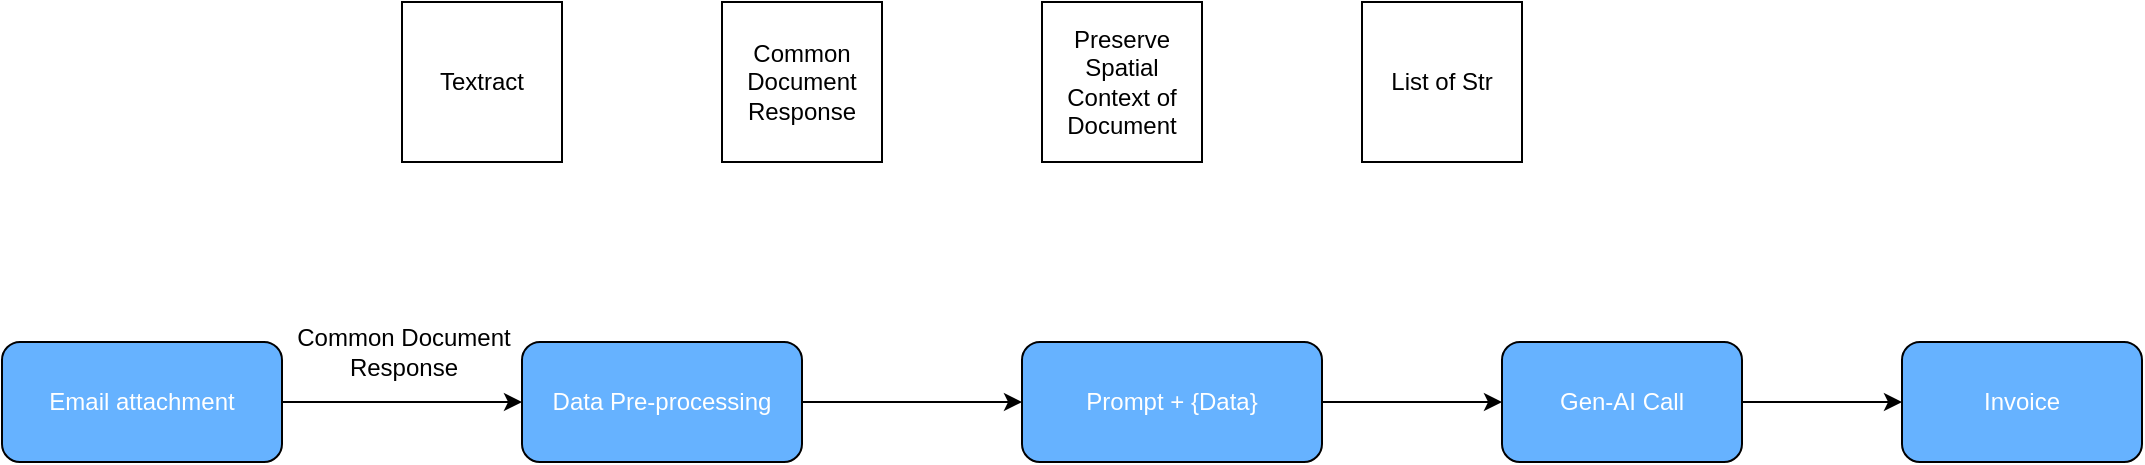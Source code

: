 <mxfile version="24.6.4" type="github">
  <diagram name="Page-1" id="VG5bV6h4mqqtLLOSffNj">
    <mxGraphModel dx="2069" dy="786" grid="1" gridSize="10" guides="1" tooltips="1" connect="1" arrows="1" fold="1" page="1" pageScale="1" pageWidth="827" pageHeight="1169" math="0" shadow="0">
      <root>
        <mxCell id="0" />
        <mxCell id="1" parent="0" />
        <mxCell id="Kyy9x063tHuGG-WXNNUe-1" value="Textract" style="whiteSpace=wrap;html=1;aspect=fixed;" vertex="1" parent="1">
          <mxGeometry x="40" y="320" width="80" height="80" as="geometry" />
        </mxCell>
        <mxCell id="Kyy9x063tHuGG-WXNNUe-2" value="Common Document Response" style="whiteSpace=wrap;html=1;aspect=fixed;" vertex="1" parent="1">
          <mxGeometry x="200" y="320" width="80" height="80" as="geometry" />
        </mxCell>
        <mxCell id="Kyy9x063tHuGG-WXNNUe-3" value="Preserve Spatial Context of Document" style="whiteSpace=wrap;html=1;aspect=fixed;" vertex="1" parent="1">
          <mxGeometry x="360" y="320" width="80" height="80" as="geometry" />
        </mxCell>
        <mxCell id="Kyy9x063tHuGG-WXNNUe-5" value="List of Str" style="whiteSpace=wrap;html=1;aspect=fixed;" vertex="1" parent="1">
          <mxGeometry x="520" y="320" width="80" height="80" as="geometry" />
        </mxCell>
        <mxCell id="Kyy9x063tHuGG-WXNNUe-12" value="Common Document Response" style="text;html=1;align=center;verticalAlign=middle;whiteSpace=wrap;rounded=0;" vertex="1" parent="1">
          <mxGeometry x="-39" y="480" width="160" height="30" as="geometry" />
        </mxCell>
        <mxCell id="Kyy9x063tHuGG-WXNNUe-21" value="&lt;font color=&quot;#ffffff&quot;&gt;Email attachment&lt;/font&gt;" style="rounded=1;whiteSpace=wrap;html=1;fillColor=#66B2FF;" vertex="1" parent="1">
          <mxGeometry x="-160" y="490" width="140" height="60" as="geometry" />
        </mxCell>
        <mxCell id="Kyy9x063tHuGG-WXNNUe-22" value="&lt;font color=&quot;#ffffff&quot;&gt;Data Pre-processing&lt;/font&gt;" style="rounded=1;whiteSpace=wrap;html=1;fillColor=#66B2FF;" vertex="1" parent="1">
          <mxGeometry x="100" y="490" width="140" height="60" as="geometry" />
        </mxCell>
        <mxCell id="Kyy9x063tHuGG-WXNNUe-24" value="&lt;font color=&quot;#ffffff&quot;&gt;Prompt + {Data}&lt;/font&gt;" style="rounded=1;whiteSpace=wrap;html=1;fillColor=#66B2FF;" vertex="1" parent="1">
          <mxGeometry x="350" y="490" width="150" height="60" as="geometry" />
        </mxCell>
        <mxCell id="Kyy9x063tHuGG-WXNNUe-25" value="&lt;font color=&quot;#ffffff&quot;&gt;Gen-AI Call&lt;/font&gt;" style="rounded=1;whiteSpace=wrap;html=1;fillColor=#66B2FF;" vertex="1" parent="1">
          <mxGeometry x="590" y="490" width="120" height="60" as="geometry" />
        </mxCell>
        <mxCell id="Kyy9x063tHuGG-WXNNUe-26" value="&lt;font color=&quot;#ffffff&quot;&gt;Invoice&lt;/font&gt;" style="rounded=1;whiteSpace=wrap;html=1;fillColor=#66B2FF;" vertex="1" parent="1">
          <mxGeometry x="790" y="490" width="120" height="60" as="geometry" />
        </mxCell>
        <mxCell id="Kyy9x063tHuGG-WXNNUe-27" value="" style="endArrow=classic;html=1;rounded=0;exitX=1;exitY=0.5;exitDx=0;exitDy=0;entryX=0;entryY=0.5;entryDx=0;entryDy=0;" edge="1" parent="1" source="Kyy9x063tHuGG-WXNNUe-21" target="Kyy9x063tHuGG-WXNNUe-22">
          <mxGeometry width="50" height="50" relative="1" as="geometry">
            <mxPoint x="390" y="600" as="sourcePoint" />
            <mxPoint x="440" y="550" as="targetPoint" />
          </mxGeometry>
        </mxCell>
        <mxCell id="Kyy9x063tHuGG-WXNNUe-28" value="" style="endArrow=classic;html=1;rounded=0;exitX=1;exitY=0.5;exitDx=0;exitDy=0;entryX=0;entryY=0.5;entryDx=0;entryDy=0;" edge="1" parent="1" source="Kyy9x063tHuGG-WXNNUe-22" target="Kyy9x063tHuGG-WXNNUe-24">
          <mxGeometry width="50" height="50" relative="1" as="geometry">
            <mxPoint x="390" y="600" as="sourcePoint" />
            <mxPoint x="440" y="550" as="targetPoint" />
          </mxGeometry>
        </mxCell>
        <mxCell id="Kyy9x063tHuGG-WXNNUe-29" value="" style="endArrow=classic;html=1;rounded=0;entryX=0;entryY=0.5;entryDx=0;entryDy=0;exitX=1;exitY=0.5;exitDx=0;exitDy=0;" edge="1" parent="1" source="Kyy9x063tHuGG-WXNNUe-24" target="Kyy9x063tHuGG-WXNNUe-25">
          <mxGeometry width="50" height="50" relative="1" as="geometry">
            <mxPoint x="390" y="600" as="sourcePoint" />
            <mxPoint x="440" y="550" as="targetPoint" />
          </mxGeometry>
        </mxCell>
        <mxCell id="Kyy9x063tHuGG-WXNNUe-30" value="" style="endArrow=classic;html=1;rounded=0;entryX=0;entryY=0.5;entryDx=0;entryDy=0;exitX=1;exitY=0.5;exitDx=0;exitDy=0;" edge="1" parent="1" source="Kyy9x063tHuGG-WXNNUe-25" target="Kyy9x063tHuGG-WXNNUe-26">
          <mxGeometry width="50" height="50" relative="1" as="geometry">
            <mxPoint x="390" y="600" as="sourcePoint" />
            <mxPoint x="440" y="550" as="targetPoint" />
          </mxGeometry>
        </mxCell>
      </root>
    </mxGraphModel>
  </diagram>
</mxfile>
